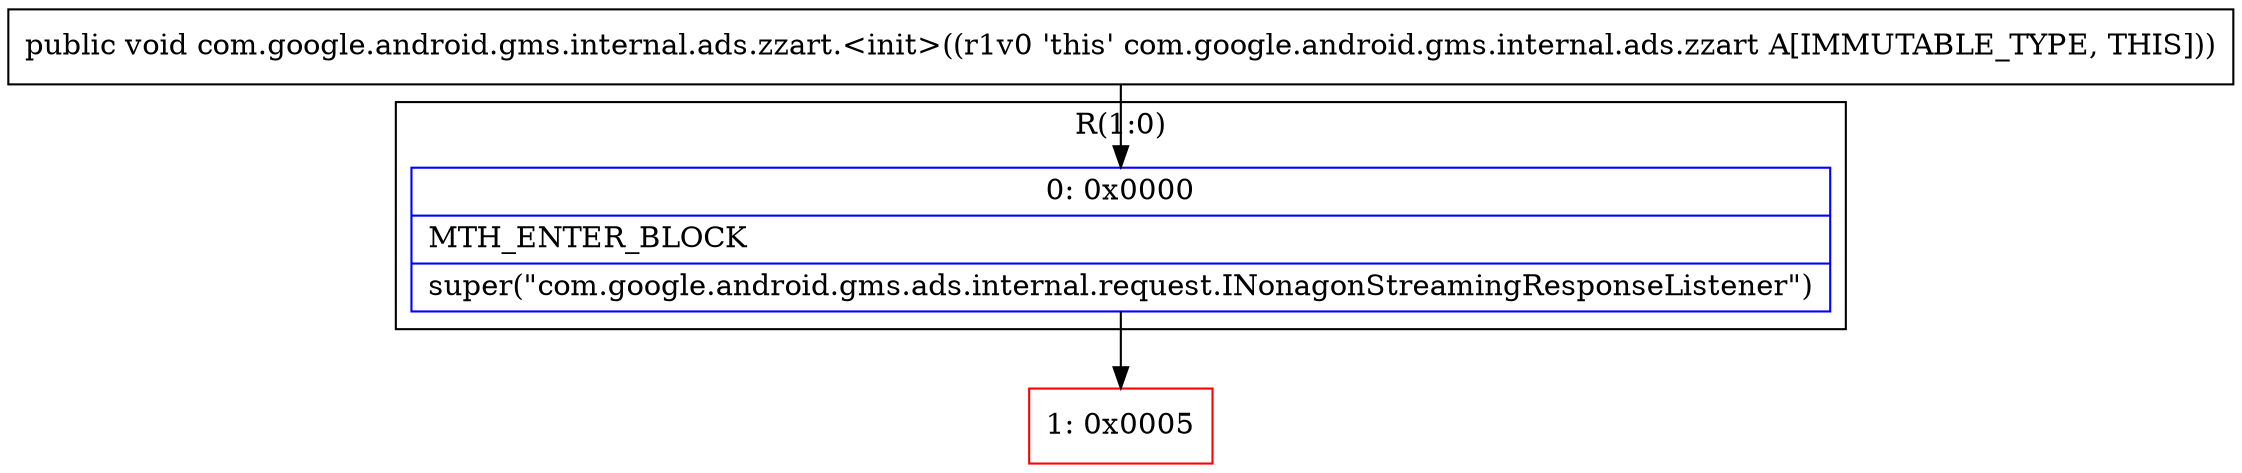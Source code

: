 digraph "CFG forcom.google.android.gms.internal.ads.zzart.\<init\>()V" {
subgraph cluster_Region_1744427248 {
label = "R(1:0)";
node [shape=record,color=blue];
Node_0 [shape=record,label="{0\:\ 0x0000|MTH_ENTER_BLOCK\l|super(\"com.google.android.gms.ads.internal.request.INonagonStreamingResponseListener\")\l}"];
}
Node_1 [shape=record,color=red,label="{1\:\ 0x0005}"];
MethodNode[shape=record,label="{public void com.google.android.gms.internal.ads.zzart.\<init\>((r1v0 'this' com.google.android.gms.internal.ads.zzart A[IMMUTABLE_TYPE, THIS])) }"];
MethodNode -> Node_0;
Node_0 -> Node_1;
}

